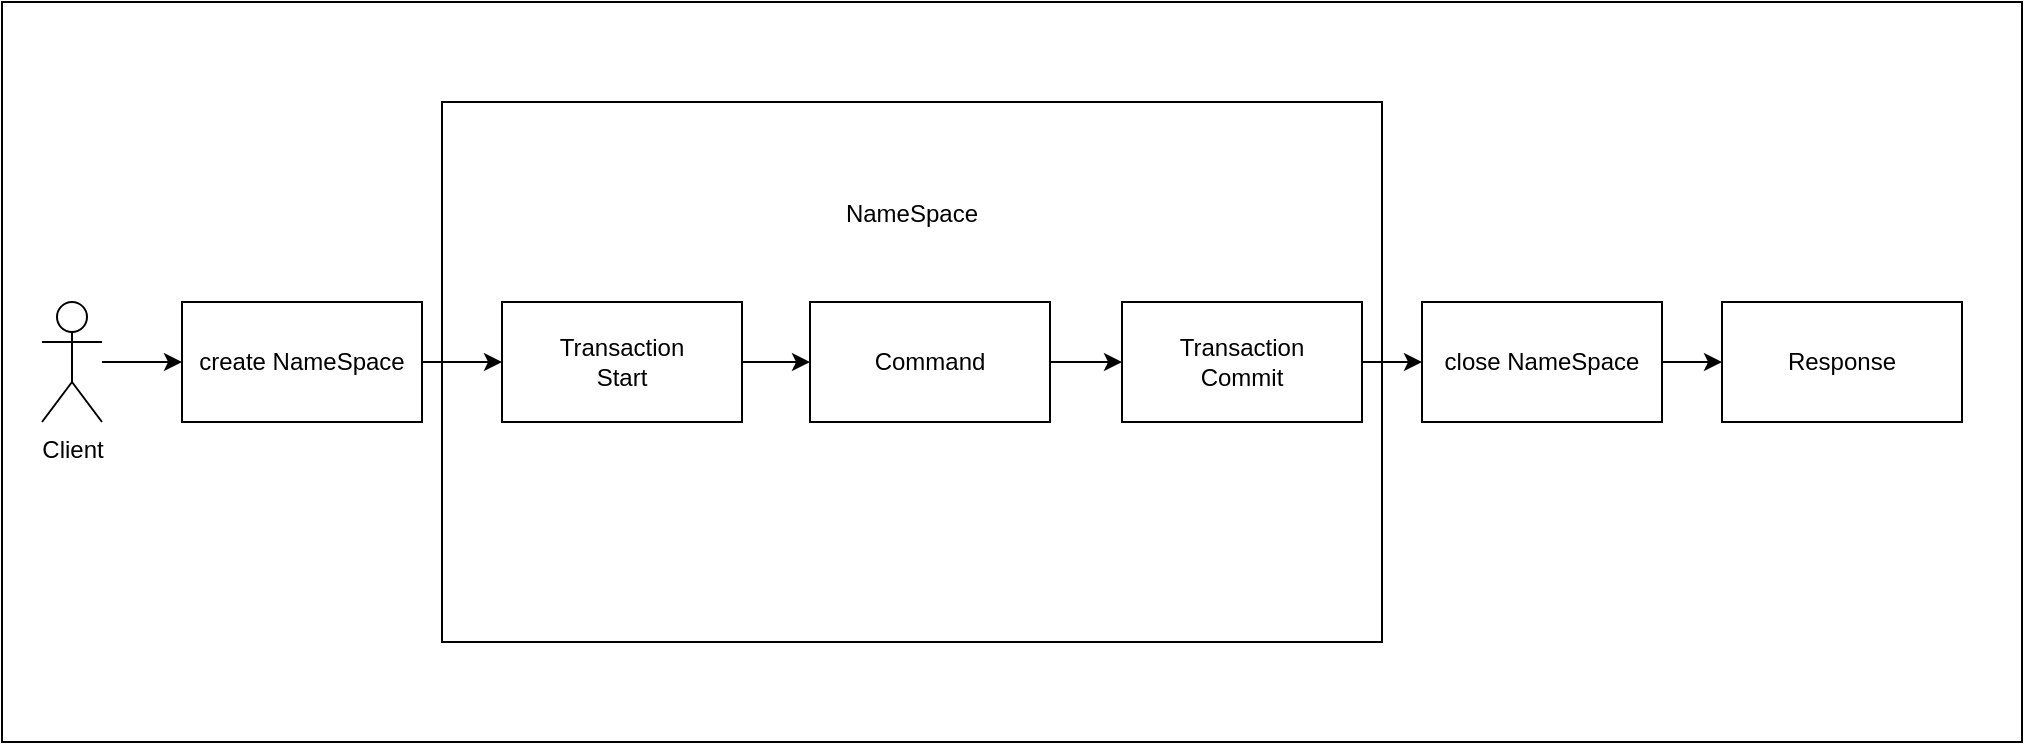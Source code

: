 <mxfile>
    <diagram id="CU7eMxhuqudYqrX6Z9SU" name="페이지-1">
        <mxGraphModel dx="1831" dy="842" grid="1" gridSize="10" guides="1" tooltips="1" connect="1" arrows="1" fold="1" page="1" pageScale="1" pageWidth="827" pageHeight="1169" background="#ffffff" math="0" shadow="0">
            <root>
                <mxCell id="0"/>
                <mxCell id="1" parent="0"/>
                <mxCell id="19" value="" style="rounded=0;whiteSpace=wrap;html=1;" parent="1" vertex="1">
                    <mxGeometry x="10" y="40" width="1010" height="370" as="geometry"/>
                </mxCell>
                <mxCell id="12" value="NameSpace&lt;br&gt;&lt;br&gt;&lt;br&gt;&lt;br&gt;&lt;br&gt;&lt;br&gt;&lt;br&gt;&lt;br&gt;&lt;br&gt;&lt;br&gt;&lt;br&gt;&lt;br&gt;" style="rounded=0;whiteSpace=wrap;html=1;" parent="1" vertex="1">
                    <mxGeometry x="230" y="90" width="470" height="270" as="geometry"/>
                </mxCell>
                <mxCell id="13" style="edgeStyle=none;html=1;entryX=0;entryY=0.5;entryDx=0;entryDy=0;" parent="1" source="3" target="5" edge="1">
                    <mxGeometry relative="1" as="geometry"/>
                </mxCell>
                <mxCell id="3" value="Client" style="shape=umlActor;verticalLabelPosition=bottom;verticalAlign=top;html=1;outlineConnect=0;" parent="1" vertex="1">
                    <mxGeometry x="30" y="190" width="30" height="60" as="geometry"/>
                </mxCell>
                <mxCell id="14" style="edgeStyle=none;html=1;" parent="1" source="5" target="6" edge="1">
                    <mxGeometry relative="1" as="geometry"/>
                </mxCell>
                <mxCell id="5" value="create NameSpace" style="rounded=0;whiteSpace=wrap;html=1;" parent="1" vertex="1">
                    <mxGeometry x="100" y="190" width="120" height="60" as="geometry"/>
                </mxCell>
                <mxCell id="15" style="edgeStyle=none;html=1;entryX=0;entryY=0.5;entryDx=0;entryDy=0;" parent="1" source="6" target="7" edge="1">
                    <mxGeometry relative="1" as="geometry"/>
                </mxCell>
                <mxCell id="6" value="Transaction&lt;br&gt;Start" style="rounded=0;whiteSpace=wrap;html=1;" parent="1" vertex="1">
                    <mxGeometry x="260" y="190" width="120" height="60" as="geometry"/>
                </mxCell>
                <mxCell id="16" style="edgeStyle=none;html=1;entryX=0;entryY=0.5;entryDx=0;entryDy=0;" parent="1" source="7" target="8" edge="1">
                    <mxGeometry relative="1" as="geometry"/>
                </mxCell>
                <mxCell id="7" value="Command" style="rounded=0;whiteSpace=wrap;html=1;" parent="1" vertex="1">
                    <mxGeometry x="414" y="190" width="120" height="60" as="geometry"/>
                </mxCell>
                <mxCell id="17" style="edgeStyle=none;html=1;" parent="1" source="8" target="10" edge="1">
                    <mxGeometry relative="1" as="geometry"/>
                </mxCell>
                <mxCell id="8" value="Transaction&lt;br&gt;Commit" style="rounded=0;whiteSpace=wrap;html=1;" parent="1" vertex="1">
                    <mxGeometry x="570" y="190" width="120" height="60" as="geometry"/>
                </mxCell>
                <mxCell id="18" style="edgeStyle=none;html=1;entryX=0;entryY=0.5;entryDx=0;entryDy=0;" parent="1" source="10" target="11" edge="1">
                    <mxGeometry relative="1" as="geometry"/>
                </mxCell>
                <mxCell id="10" value="close NameSpace" style="rounded=0;whiteSpace=wrap;html=1;" parent="1" vertex="1">
                    <mxGeometry x="720" y="190" width="120" height="60" as="geometry"/>
                </mxCell>
                <mxCell id="11" value="Response" style="rounded=0;whiteSpace=wrap;html=1;" parent="1" vertex="1">
                    <mxGeometry x="870" y="190" width="120" height="60" as="geometry"/>
                </mxCell>
            </root>
        </mxGraphModel>
    </diagram>
</mxfile>